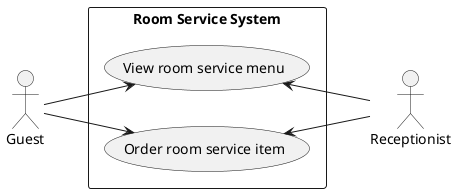 @startuml

left to right direction

actor Receptionist
actor Guest

rectangle "Room Service System" {
    (View room service menu) as (RSMenu)
    (Order room service item) as (RSOrder)

    (RSMenu) <-- Receptionist
    (RSOrder) <-- Receptionist

    Guest --> (RSMenu)
    Guest --> (RSOrder)
}

@enduml
